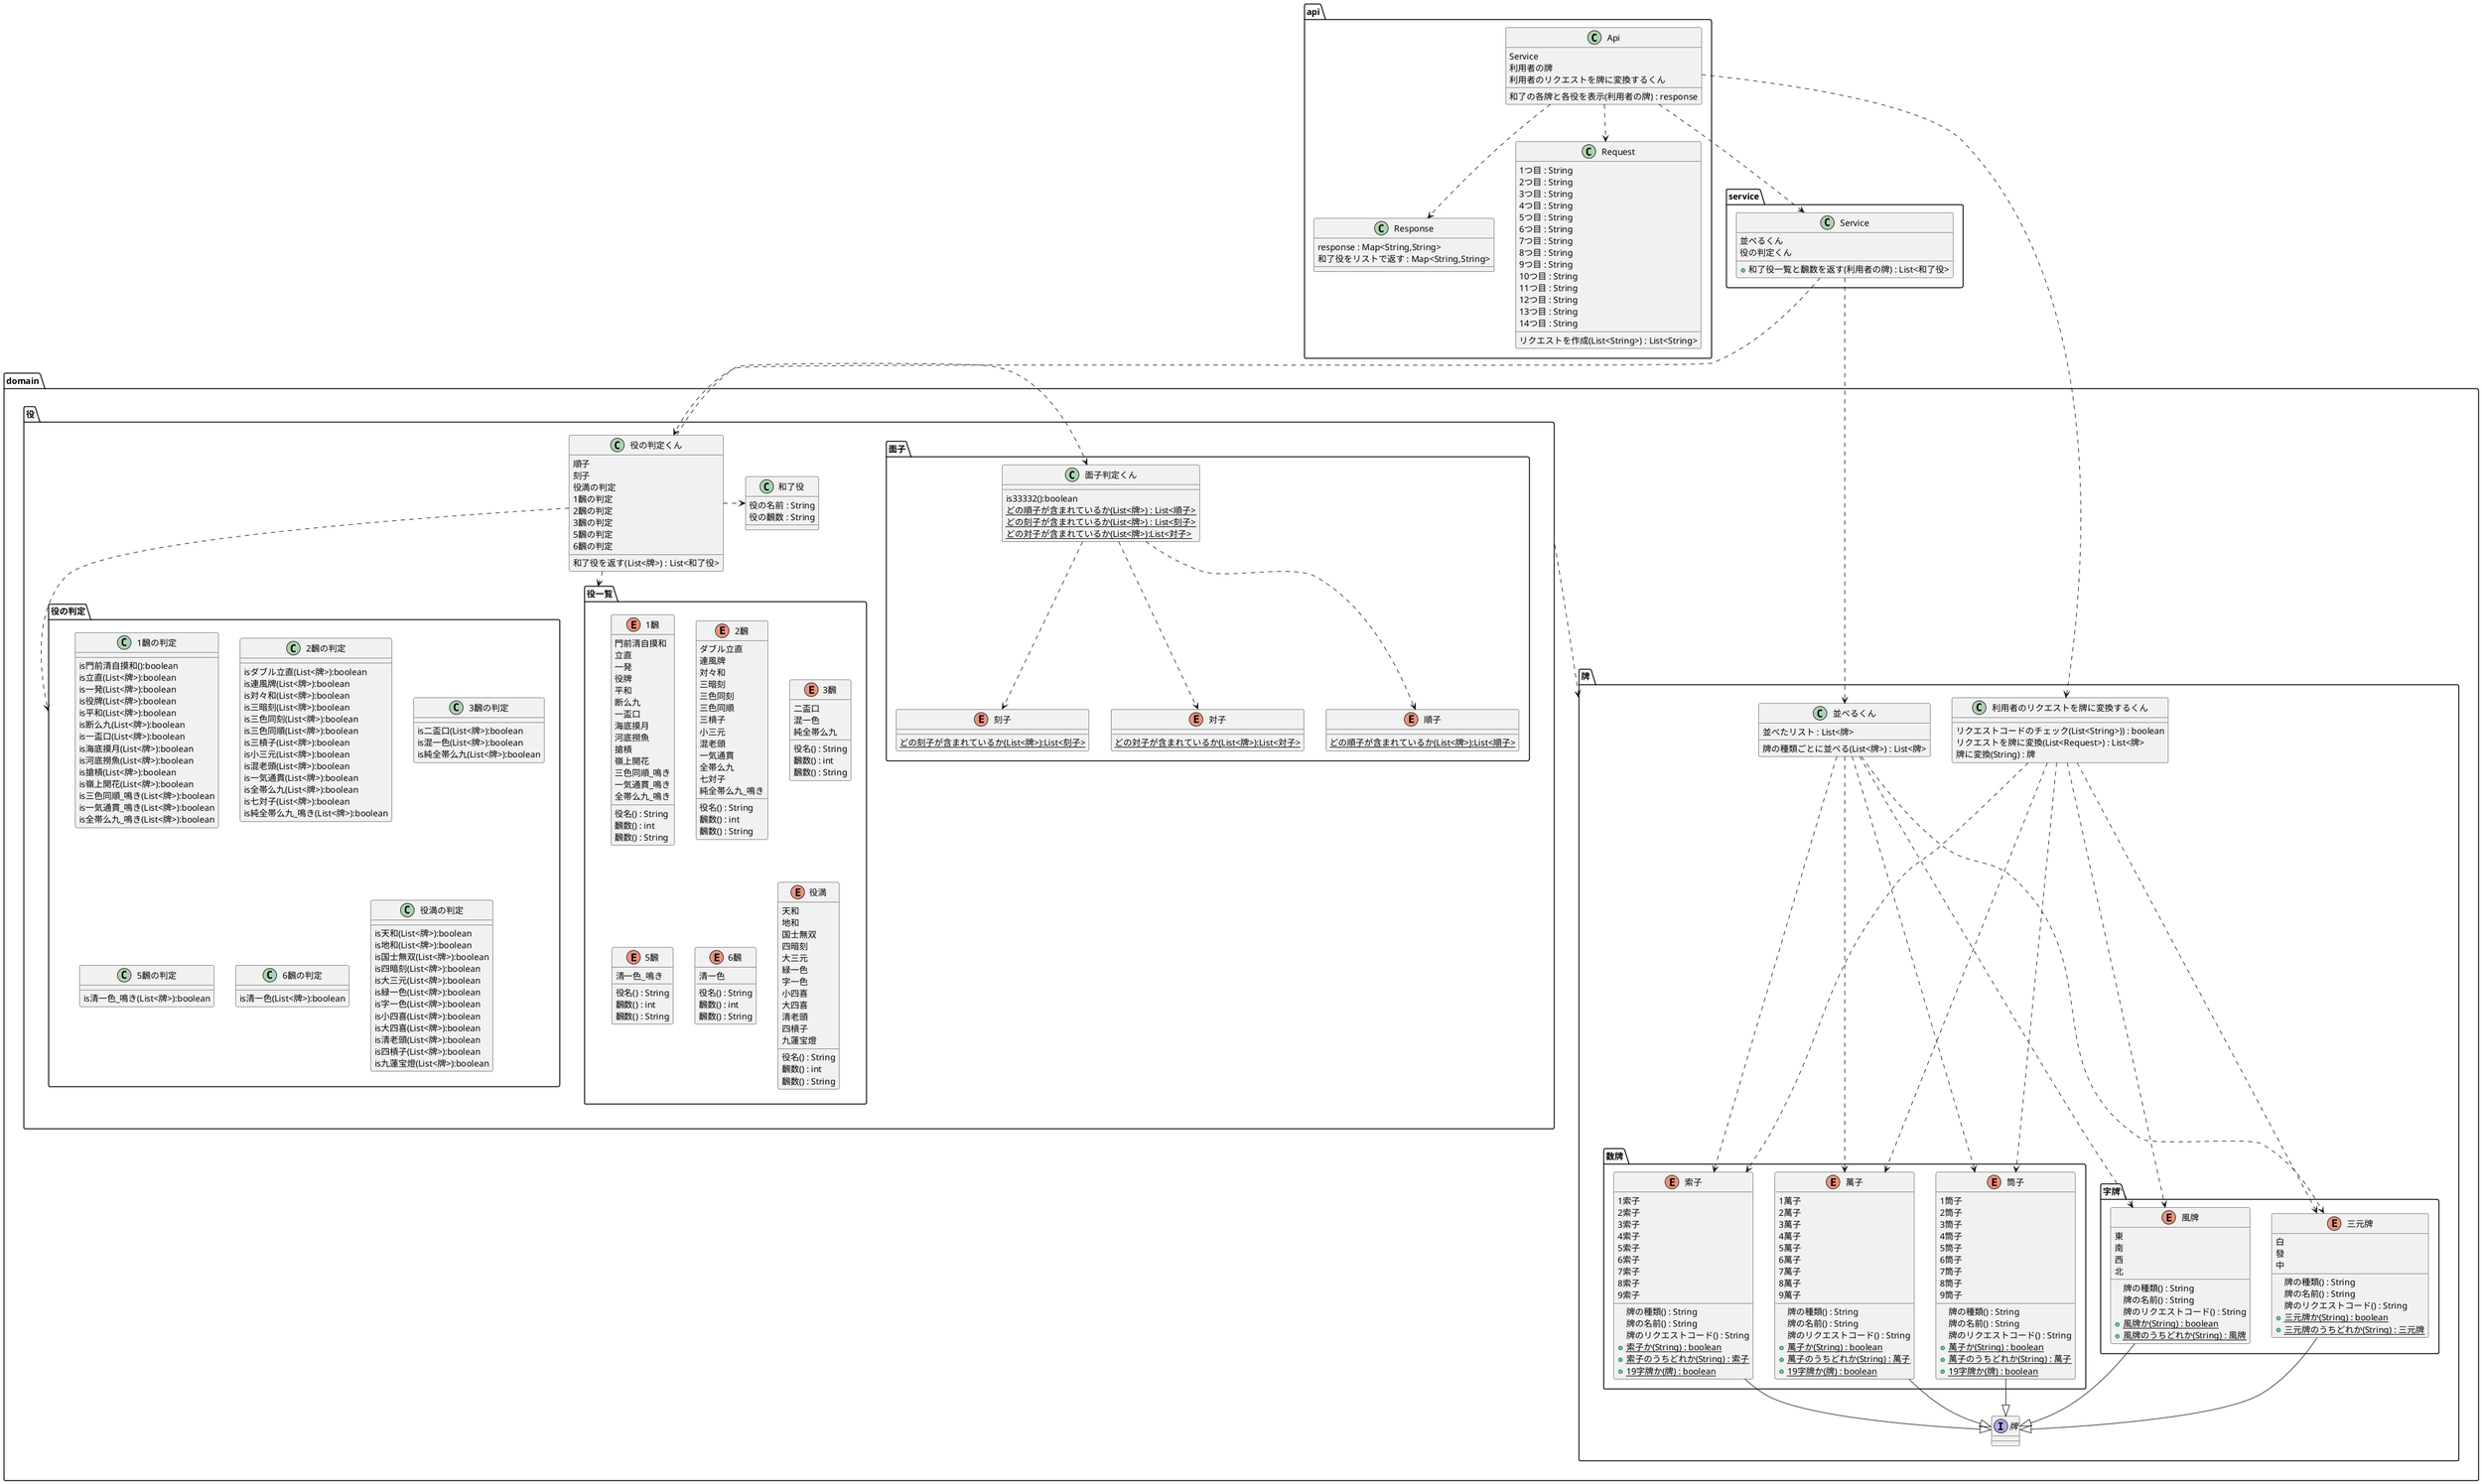 @startuml
package api {
    class Api {
        Service
        利用者の牌
        利用者のリクエストを牌に変換するくん
        和了の各牌と各役を表示(利用者の牌) : response
    }
    class Response {
        response : Map<String,String>
        和了役をリストで返す : Map<String,String>
    }
    Api ..> Request
    Api ..> Response

    class Request {
        1つ目 : String
        2つ目 : String
        3つ目 : String
        4つ目 : String
        5つ目 : String
        6つ目 : String
        7つ目 : String
        8つ目 : String
        9つ目 : String
        10つ目 : String
        11つ目 : String
        12つ目 : String
        13つ目 : String
        14つ目 : String
        リクエストを作成(List<String>) : List<String>
    }
}
package service{
    class Service{
        並べるくん
        役の判定くん
        + 和了役一覧と飜数を返す(利用者の牌) : List<和了役>
    }
}
Api ..> Service
package domain {
    package 牌 {
        interface 牌
        class 並べるくん {
            並べたリスト : List<牌>
            牌の種類ごとに並べる(List<牌>) : List<牌>
        }
        class 利用者のリクエストを牌に変換するくん {
            リクエストコードのチェック(List<String>)) : boolean
            リクエストを牌に変換(List<Request>) : List<牌>
            牌に変換(String) : 牌
        }
        package 数牌 {

            enum 索子 {
                1索子
                2索子
                3索子
                4索子
                5索子
                6索子
                7索子
                8索子
                9索子
                牌の種類() : String
                牌の名前() : String
                牌のリクエストコード() : String
                {static} + 索子か(String) : boolean
                {static} + 索子のうちどれか(String) : 索子
                {static} + 19字牌か(牌) : boolean
            }

            enum 萬子 {
                1萬子
                2萬子
                3萬子
                4萬子
                5萬子
                6萬子
                7萬子
                8萬子
                9萬子
                牌の種類() : String
                牌の名前() : String
                牌のリクエストコード() : String
                {static} + 萬子か(String) : boolean
                {static} + 萬子のうちどれか(String) : 萬子
                {static} + 19字牌か(牌) : boolean

            }

            enum 筒子 {
                1筒子
                2筒子
                3筒子
                4筒子
                5筒子
                6筒子
                7筒子
                8筒子
                9筒子
                牌の種類() : String
                牌の名前() : String
                牌のリクエストコード() : String
                {static} + 萬子か(String) : boolean
                {static} + 萬子のうちどれか(String) : 萬子
                {static} + 19字牌か(牌) : boolean

            }
        }

        package 字牌 {

            enum 三元牌 {
                白
                發
                中
                牌の種類() : String
                牌の名前() : String
                牌のリクエストコード() : String
                {static} + 三元牌か(String) : boolean
                {static} + 三元牌のうちどれか(String) : 三元牌
            }

            enum 風牌 {
                東
                南
                西
                北
                牌の種類() : String
                牌の名前() : String
                牌のリクエストコード() : String
                {static} + 風牌か(String) : boolean
                {static} + 風牌のうちどれか(String) : 風牌
            }
        }
        索子 --|> 牌
        萬子 --|> 牌
        筒子 --|> 牌
        三元牌 --|> 牌
        風牌 --|> 牌
        並べるくん ...> 索子
        並べるくん ...> 萬子
        並べるくん ...> 筒子
        並べるくん ...> 三元牌
        並べるくん ...> 風牌
        利用者のリクエストを牌に変換するくん ...> 索子
        利用者のリクエストを牌に変換するくん ...> 萬子
        利用者のリクエストを牌に変換するくん ...> 筒子
        利用者のリクエストを牌に変換するくん ...> 三元牌
        利用者のリクエストを牌に変換するくん ...> 風牌
    }

    package 役 {
        class 和了役 {
            役の名前 : String
            役の飜数 : String
        }
        class 役の判定くん {
            順子
            刻子
            役満の判定
            1飜の判定
            2飜の判定
            3飜の判定
            5飜の判定
            6飜の判定
            和了役を返す(List<牌>) : List<和了役>
        }
        役の判定くん .> 和了役
        package 面子 {
            class 面子判定くん{
                is33332():boolean
                {static} どの順子が含まれているか(List<牌>) : List<順子>
                {static} どの刻子が含まれているか(List<牌>) : List<刻子>
                {static} どの対子が含まれているか(List<牌>):List<対子>
            }
            enum 順子{
                {static} どの順子が含まれているか(List<牌>):List<順子>
            }
            enum 刻子{
                {static} どの刻子が含まれているか(List<牌>):List<刻子>
            }
            enum 対子{
                {static} どの対子が含まれているか(List<牌>):List<対子>
            }

            面子判定くん..>順子
            面子判定くん..>刻子
            面子判定くん..>対子
        }
        役の判定くん .> 面子判定くん

        package 役の判定 {
            class 1飜の判定 {
                is門前清自摸和():boolean
                is立直(List<牌>):boolean
                is一発(List<牌>):boolean
                is役牌(List<牌>):boolean
                is平和(List<牌>):boolean
                is断么九(List<牌>):boolean
                is一盃口(List<牌>):boolean
                is海底摸月(List<牌>):boolean
                is河底撈魚(List<牌>):boolean
                is搶槓(List<牌>):boolean
                is嶺上開花(List<牌>):boolean
                is三色同順_鳴き(List<牌>):boolean
                is一気通貫_鳴き(List<牌>):boolean
                is全帯么九_鳴き(List<牌>):boolean
            }
            class 2飜の判定{
                isダブル立直(List<牌>):boolean
                is連風牌(List<牌>):boolean
                is対々和(List<牌>):boolean
                is三暗刻(List<牌>):boolean
                is三色同刻(List<牌>):boolean
                is三色同順(List<牌>):boolean
                is三槓子(List<牌>):boolean
                is小三元(List<牌>):boolean
                is混老頭(List<牌>):boolean
                is一気通貫(List<牌>):boolean
                is全帯么九(List<牌>):boolean
                is七対子(List<牌>):boolean
                is純全帯么九_鳴き(List<牌>):boolean
            }
            class 3飜の判定{
                is二盃口(List<牌>):boolean
                is混一色(List<牌>):boolean
                is純全帯么九(List<牌>):boolean
            }
            class 5飜の判定{
                is清一色_鳴き(List<牌>):boolean
            }
            class 6飜の判定{
                is清一色(List<牌>):boolean
            }
            class 役満の判定{
                is天和(List<牌>):boolean
                is地和(List<牌>):boolean
                is国士無双(List<牌>):boolean
                is四暗刻(List<牌>):boolean
                is大三元(List<牌>):boolean
                is緑一色(List<牌>):boolean
                is字一色(List<牌>):boolean
                is小四喜(List<牌>):boolean
                is大四喜(List<牌>):boolean
                is清老頭(List<牌>):boolean
                is四槓子(List<牌>):boolean
                is九蓮宝燈(List<牌>):boolean
            }
        }
        package 役一覧{
            enum 1飜 {
                門前清自摸和
                立直
                一発
                役牌
                平和
                断么九
                一盃口
                海底摸月
                河底撈魚
                搶槓
                嶺上開花
                三色同順_鳴き
                一気通貫_鳴き
                全帯么九_鳴き
                役名() : String
                飜数() : int
                飜数() : String
            }
            enum 2飜 {
                ダブル立直
                連風牌
                対々和
                三暗刻
                三色同刻
                三色同順
                三槓子
                小三元
                混老頭
                一気通貫
                全帯么九
                七対子
                純全帯么九_鳴き
                役名() : String
                飜数() : int
                飜数() : String
            }
            enum 3飜 {
                二盃口
                混一色
                純全帯么九
                役名() : String
                飜数() : int
                飜数() : String
            }
            enum 5飜 {
                清一色_鳴き
                役名() : String
                飜数() : int
                飜数() : String
            }
            enum 6飜 {
                清一色
                役名() : String
                飜数() : int
                飜数() : String
            }
            enum 役満 {
                天和
                地和
                国士無双
                四暗刻
                大三元
                緑一色
                字一色
                小四喜
                大四喜
                清老頭
                四槓子
                九蓮宝燈
                役名() : String
                飜数() : int
                飜数() : String
            }
        }
        役の判定くん ..> 役一覧
        役の判定くん ..> 役の判定
    }
    役 ..> 牌
}
Api ..> 利用者のリクエストを牌に変換するくん

Service ..> 並べるくん
Service ..> 役の判定くん

@enduml
